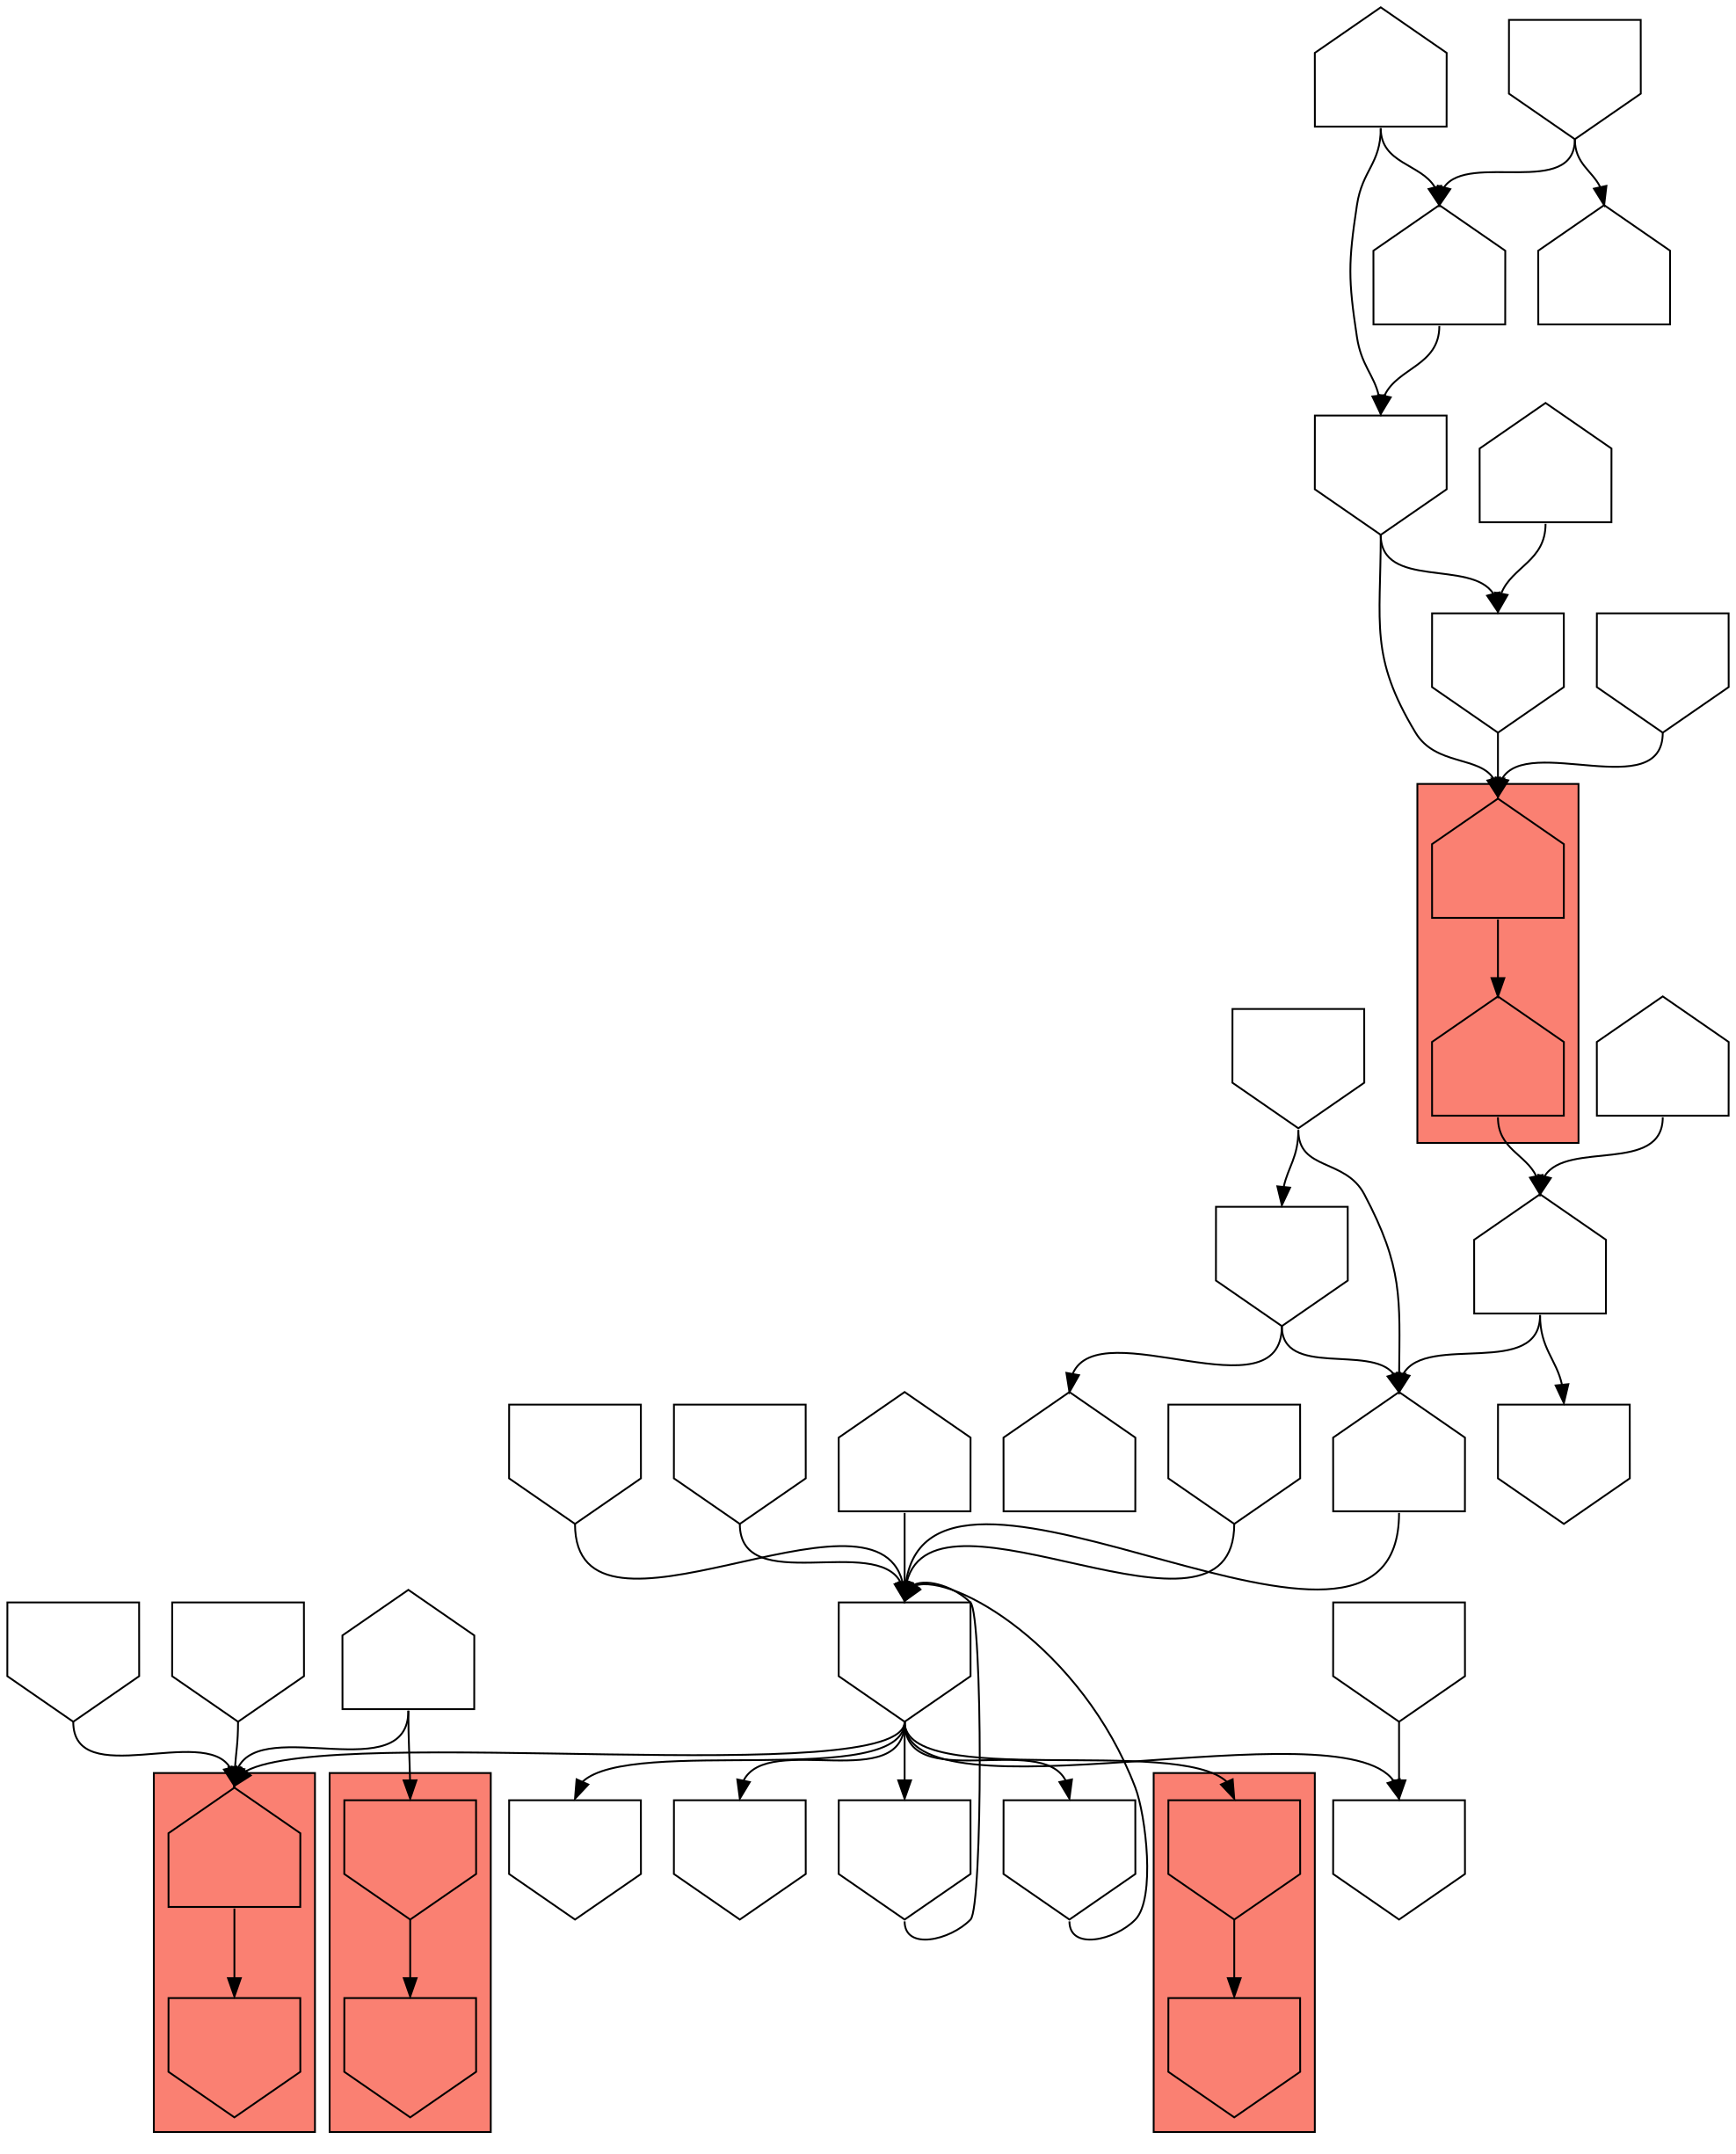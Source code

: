 digraph asm {
	edge [headport=n,tailport=s];
subgraph cluster_C4723_16020 {
	4723 [label="",height=1,width=1,shape=invhouse];
	16020 [label="",height=1,width=1,shape=invhouse];
	style=filled;
	fillcolor=salmon;
}
subgraph cluster_C20454_12083 {
	20454 [label="",height=1,width=1,shape=house];
	12083 [label="",height=1,width=1,shape=invhouse];
	style=filled;
	fillcolor=salmon;
}
subgraph cluster_C2658_20737 {
	2658 [label="",height=1,width=1,shape=invhouse];
	20737 [label="",height=1,width=1,shape=invhouse];
	style=filled;
	fillcolor=salmon;
}
subgraph cluster_C4479_10790 {
	4479 [label="",height=1,width=1,shape=house];
	10790 [label="",height=1,width=1,shape=house];
	style=filled;
	fillcolor=salmon;
}
	18664 [label="",height=1,width=1,shape=invhouse];
	287 [label="",height=1,width=1,shape=invhouse];
	4693 [label="",height=1,width=1,shape=invhouse];
	6674 [label="",height=1,width=1,shape=invhouse];
	6805 [label="",height=1,width=1,shape=invhouse];
	13841 [label="",height=1,width=1,shape=invhouse];
	5049 [label="",height=1,width=1,shape=invhouse];
	5378 [label="",height=1,width=1,shape=house];
	19636 [label="",height=1,width=1,shape=invhouse];
	21417 [label="",height=1,width=1,shape=invhouse];
	5837 [label="",height=1,width=1,shape=house];
	6965 [label="",height=1,width=1,shape=house];
	626 [label="",height=1,width=1,shape=invhouse];
	20350 [label="",height=1,width=1,shape=house];
	20762 [label="",height=1,width=1,shape=invhouse];
	21108 [label="",height=1,width=1,shape=house];
	2468 [label="",height=1,width=1,shape=invhouse];
	3997 [label="",height=1,width=1,shape=invhouse];
	12056 [label="",height=1,width=1,shape=invhouse];
	6529 [label="",height=1,width=1,shape=house];
	1404 [label="",height=1,width=1,shape=house];
	14948 [label="",height=1,width=1,shape=invhouse];
	5151 [label="",height=1,width=1,shape=house];
	19789 [label="",height=1,width=1,shape=house];
	8977 [label="",height=1,width=1,shape=invhouse];
	19573 [label="",height=1,width=1,shape=house];
	11750 [label="",height=1,width=1,shape=invhouse];
	18570 [label="",height=1,width=1,shape=invhouse];
	20686 [label="",height=1,width=1,shape=invhouse];
	4723 -> 16020
	18664 -> 287
	18664 -> 4693
	18664 -> 4723
	18664 -> 6674
	18664 -> 6805
	18664 -> 20454
	18664 -> 21417
	6674 -> 18664
	13841 -> 6805
	20454 -> 12083
	5049 -> 20454
	5378 -> 2658
	5378 -> 20454
	2658 -> 20737
	19636 -> 20454
	21417 -> 18664
	5837 -> 18664
	6965 -> 18664
	626 -> 6965
	626 -> 20350
	20762 -> 626
	20762 -> 6965
	21108 -> 2468
	21108 -> 6965
	10790 -> 21108
	4479 -> 10790
	3997 -> 4479
	3997 -> 12056
	12056 -> 4479
	6529 -> 12056
	1404 -> 3997
	14948 -> 1404
	14948 -> 5151
	19789 -> 1404
	19789 -> 3997
	8977 -> 4479
	19573 -> 21108
	11750 -> 18664
	18570 -> 18664
	20686 -> 18664
}